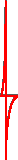 // adapted from https://asymptote.sourceforge.io/gallery/logo.asy


size(140, 80);

picture logo(pair s = 0, pen q)
{
  picture pic;
  pen p = linewidth(2) + fontsize(24pt) + q;
  real a = -0.4;
  real b = 0.95;
  real y1 = -5;
  real y2 = -3 * y1/2;
  path A = (a, 0){dir(10)} :: {dir(89.5)}(0, y2);
  draw(pic, A, p);
  draw(pic, (0, y1){dir(88.3)} :: {dir(20)}(b, 0), p);
  real c = 0.5 * a;
  pair z = (0, 2.5);
  pair w = (0, 1.7);
  draw(pic, intersectionpoint(A, w - 1 -- w) -- w, p);
  draw(pic, (0, y1) -- (0, y2), p);
  draw(pic, (a, 0) -- (b, 0), p);
  return shift(s) * pic;
}

pair z = (-0.015, 0.08);
for(int x = 0; x < 10; ++x)
  add(logo(0.1 * x * z, gray(0.04 * x)+linewidth(0.5)));


add(logo(red+linewidth(0.5)));